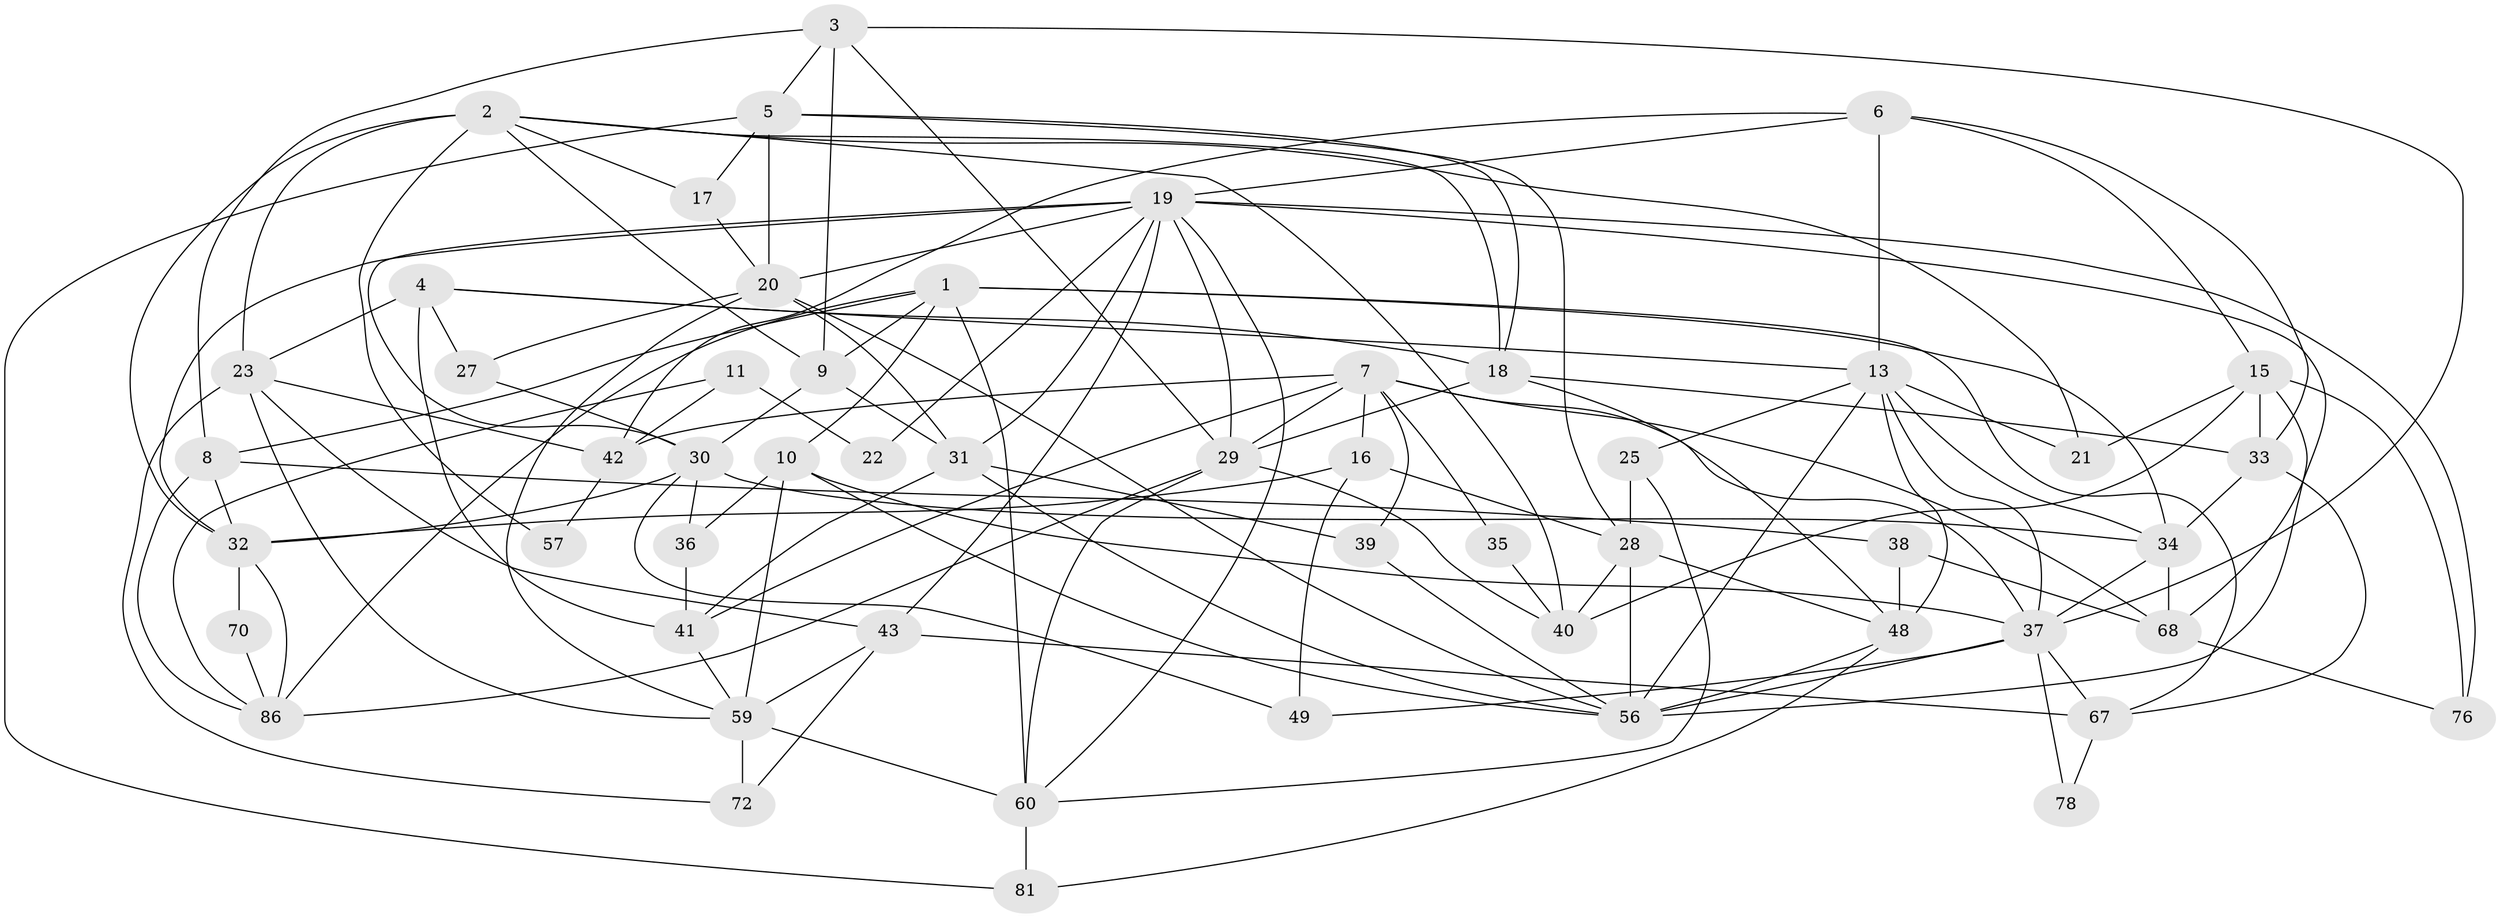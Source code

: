 // Generated by graph-tools (version 1.1) at 2025/52/02/27/25 19:52:06]
// undirected, 53 vertices, 135 edges
graph export_dot {
graph [start="1"]
  node [color=gray90,style=filled];
  1 [super="+45"];
  2 [super="+69"];
  3 [super="+66"];
  4 [super="+24"];
  5 [super="+75"];
  6 [super="+47"];
  7 [super="+14"];
  8 [super="+12"];
  9 [super="+73"];
  10 [super="+26"];
  11;
  13 [super="+44"];
  15 [super="+77"];
  16 [super="+71"];
  17;
  18 [super="+79"];
  19 [super="+65"];
  20 [super="+46"];
  21;
  22;
  23 [super="+51"];
  25;
  27 [super="+53"];
  28 [super="+55"];
  29 [super="+64"];
  30 [super="+83"];
  31 [super="+50"];
  32 [super="+58"];
  33 [super="+85"];
  34 [super="+63"];
  35;
  36;
  37 [super="+62"];
  38;
  39;
  40;
  41 [super="+54"];
  42 [super="+82"];
  43 [super="+74"];
  48 [super="+52"];
  49;
  56 [super="+80"];
  57;
  59 [super="+61"];
  60;
  67 [super="+84"];
  68;
  70;
  72;
  76;
  78;
  81;
  86;
  1 -- 8;
  1 -- 60;
  1 -- 10;
  1 -- 67;
  1 -- 34;
  1 -- 9;
  1 -- 86;
  2 -- 17;
  2 -- 9;
  2 -- 57 [weight=2];
  2 -- 32;
  2 -- 18;
  2 -- 21;
  2 -- 40;
  2 -- 23;
  3 -- 37;
  3 -- 5;
  3 -- 29;
  3 -- 9;
  3 -- 8;
  4 -- 13;
  4 -- 18;
  4 -- 23;
  4 -- 27;
  4 -- 41;
  5 -- 81;
  5 -- 17;
  5 -- 28;
  5 -- 20;
  5 -- 18;
  6 -- 33;
  6 -- 19;
  6 -- 15;
  6 -- 13;
  6 -- 42;
  7 -- 68;
  7 -- 29;
  7 -- 35;
  7 -- 16;
  7 -- 39;
  7 -- 42;
  7 -- 37;
  7 -- 41;
  8 -- 38;
  8 -- 32;
  8 -- 86;
  9 -- 31;
  9 -- 30;
  10 -- 59;
  10 -- 56;
  10 -- 36;
  10 -- 37;
  11 -- 42;
  11 -- 86;
  11 -- 22;
  13 -- 48;
  13 -- 37;
  13 -- 21;
  13 -- 56;
  13 -- 25;
  13 -- 34;
  15 -- 40;
  15 -- 21 [weight=2];
  15 -- 76;
  15 -- 56;
  15 -- 33;
  16 -- 28;
  16 -- 49;
  16 -- 32;
  17 -- 20;
  18 -- 48;
  18 -- 29 [weight=2];
  18 -- 33;
  19 -- 43 [weight=2];
  19 -- 22;
  19 -- 31;
  19 -- 32;
  19 -- 60;
  19 -- 76;
  19 -- 20;
  19 -- 68;
  19 -- 29;
  19 -- 30;
  20 -- 31;
  20 -- 56;
  20 -- 59;
  20 -- 27;
  23 -- 59;
  23 -- 72;
  23 -- 43;
  23 -- 42;
  25 -- 28;
  25 -- 60;
  27 -- 30;
  28 -- 48;
  28 -- 40;
  28 -- 56;
  29 -- 60;
  29 -- 40;
  29 -- 86;
  30 -- 36;
  30 -- 49;
  30 -- 32;
  30 -- 34;
  31 -- 56;
  31 -- 39;
  31 -- 41;
  32 -- 70;
  32 -- 86;
  33 -- 34;
  33 -- 67;
  34 -- 68;
  34 -- 37;
  35 -- 40;
  36 -- 41;
  37 -- 56;
  37 -- 49;
  37 -- 78;
  37 -- 67;
  38 -- 48;
  38 -- 68;
  39 -- 56;
  41 -- 59;
  42 -- 57;
  43 -- 72;
  43 -- 59;
  43 -- 67;
  48 -- 81;
  48 -- 56;
  59 -- 60;
  59 -- 72;
  60 -- 81;
  67 -- 78;
  68 -- 76;
  70 -- 86;
}
